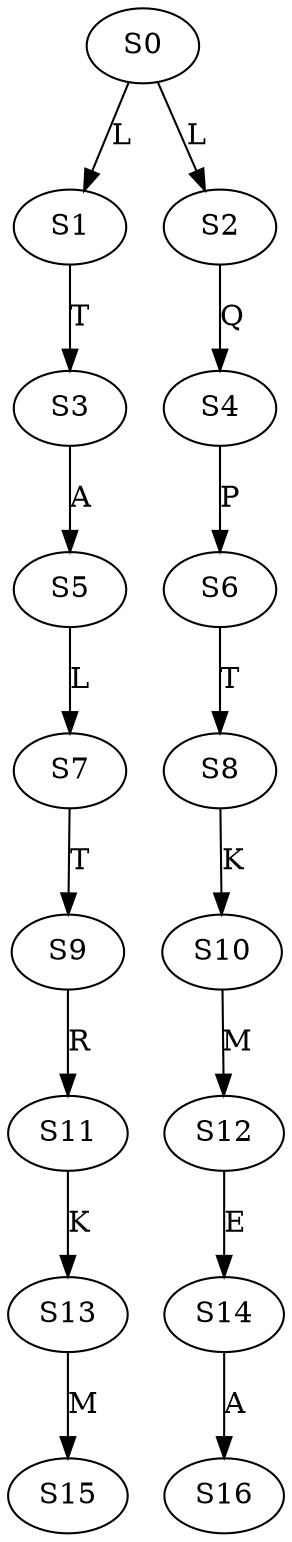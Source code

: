 strict digraph  {
	S0 -> S1 [ label = L ];
	S0 -> S2 [ label = L ];
	S1 -> S3 [ label = T ];
	S2 -> S4 [ label = Q ];
	S3 -> S5 [ label = A ];
	S4 -> S6 [ label = P ];
	S5 -> S7 [ label = L ];
	S6 -> S8 [ label = T ];
	S7 -> S9 [ label = T ];
	S8 -> S10 [ label = K ];
	S9 -> S11 [ label = R ];
	S10 -> S12 [ label = M ];
	S11 -> S13 [ label = K ];
	S12 -> S14 [ label = E ];
	S13 -> S15 [ label = M ];
	S14 -> S16 [ label = A ];
}

